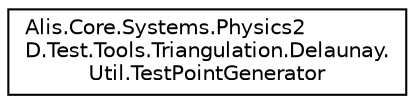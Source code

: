digraph "Graphical Class Hierarchy"
{
 // LATEX_PDF_SIZE
  edge [fontname="Helvetica",fontsize="10",labelfontname="Helvetica",labelfontsize="10"];
  node [fontname="Helvetica",fontsize="10",shape=record];
  rankdir="LR";
  Node0 [label="Alis.Core.Systems.Physics2\lD.Test.Tools.Triangulation.Delaunay.\lUtil.TestPointGenerator",height=0.2,width=0.4,color="black", fillcolor="white", style="filled",URL="$class_alis_1_1_core_1_1_systems_1_1_physics2_d_1_1_test_1_1_tools_1_1_triangulation_1_1_delaunay9f44d1130dd13be945bd9eef29300474.html",tooltip="The test point generator class"];
}
